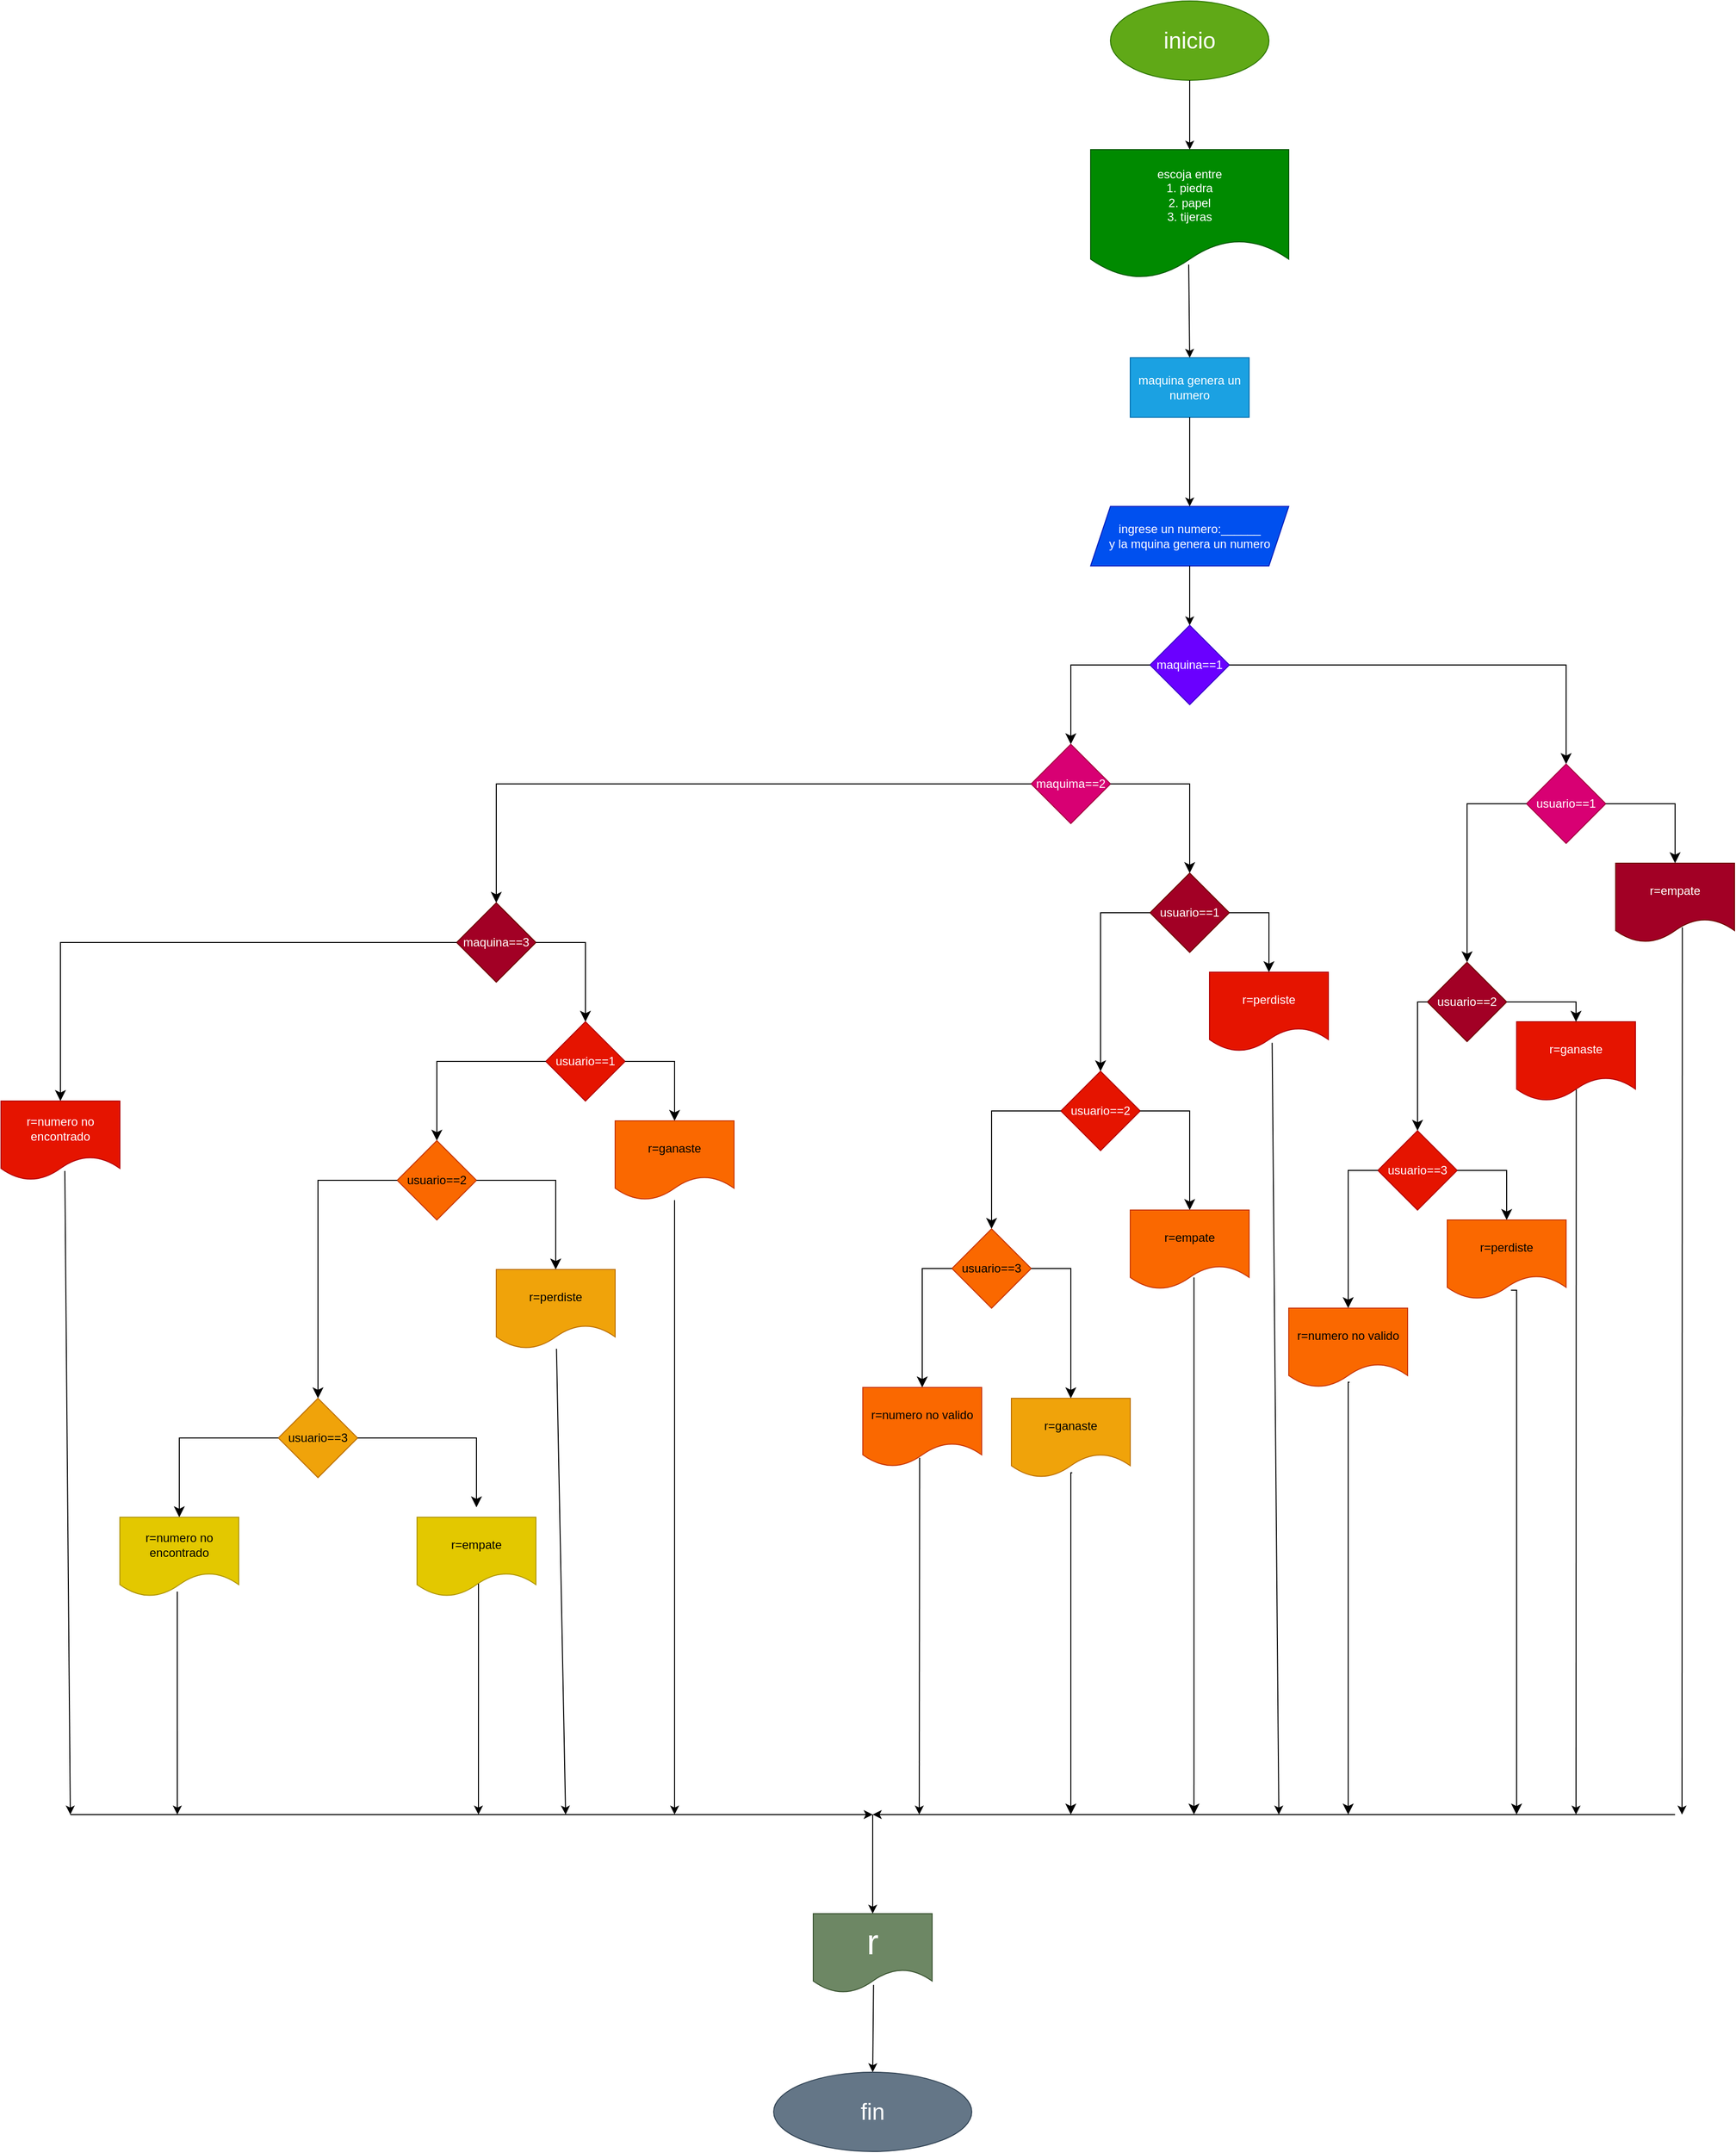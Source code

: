 <mxfile>
    <diagram id="nVG_a4qOeZp5xW5iPCo0" name="Página-1">
        <mxGraphModel dx="2806" dy="2139" grid="1" gridSize="10" guides="1" tooltips="1" connect="1" arrows="1" fold="1" page="1" pageScale="1" pageWidth="827" pageHeight="1169" math="0" shadow="0">
            <root>
                <mxCell id="0"/>
                <mxCell id="1" parent="0"/>
                <mxCell id="2" value="&lt;font style=&quot;font-size: 23px;&quot;&gt;inicio&lt;/font&gt;" style="ellipse;whiteSpace=wrap;html=1;fillColor=#60a917;fontColor=#ffffff;strokeColor=#2D7600;" parent="1" vertex="1">
                    <mxGeometry x="240" y="-70" width="160" height="80" as="geometry"/>
                </mxCell>
                <mxCell id="3" value="" style="edgeStyle=none;orthogonalLoop=1;jettySize=auto;html=1;exitX=0.5;exitY=1;exitDx=0;exitDy=0;entryX=0.5;entryY=0;entryDx=0;entryDy=0;" parent="1" source="2" target="5" edge="1">
                    <mxGeometry width="100" relative="1" as="geometry">
                        <mxPoint x="310" y="330" as="sourcePoint"/>
                        <mxPoint x="320" y="280" as="targetPoint"/>
                        <Array as="points"/>
                    </mxGeometry>
                </mxCell>
                <mxCell id="5" value="escoja entre&lt;br&gt;1. piedra&lt;br&gt;2. papel&lt;br&gt;3. tijeras&lt;br&gt;" style="shape=document;whiteSpace=wrap;html=1;boundedLbl=1;fillColor=#008a00;fontColor=#ffffff;strokeColor=#005700;" parent="1" vertex="1">
                    <mxGeometry x="220" y="80" width="200" height="130" as="geometry"/>
                </mxCell>
                <mxCell id="6" value="ingrese un numero:______&lt;br&gt;y la mquina genera un numero" style="shape=parallelogram;perimeter=parallelogramPerimeter;whiteSpace=wrap;html=1;fixedSize=1;fillColor=#0050ef;fontColor=#ffffff;strokeColor=#001DBC;" parent="1" vertex="1">
                    <mxGeometry x="220" y="440" width="200" height="60" as="geometry"/>
                </mxCell>
                <mxCell id="7" value="" style="edgeStyle=none;orthogonalLoop=1;jettySize=auto;html=1;exitX=0.5;exitY=1;exitDx=0;exitDy=0;entryX=0.5;entryY=0;entryDx=0;entryDy=0;" parent="1" source="6" target="10" edge="1">
                    <mxGeometry width="100" relative="1" as="geometry">
                        <mxPoint x="260" y="650" as="sourcePoint"/>
                        <mxPoint x="320" y="600" as="targetPoint"/>
                        <Array as="points"/>
                    </mxGeometry>
                </mxCell>
                <mxCell id="9" value="" style="edgeStyle=none;orthogonalLoop=1;jettySize=auto;html=1;exitX=0.495;exitY=0.892;exitDx=0;exitDy=0;exitPerimeter=0;entryX=0.5;entryY=0;entryDx=0;entryDy=0;" parent="1" source="5" target="26" edge="1">
                    <mxGeometry width="100" relative="1" as="geometry">
                        <mxPoint x="220" y="600" as="sourcePoint"/>
                        <mxPoint x="319" y="260" as="targetPoint"/>
                        <Array as="points"/>
                    </mxGeometry>
                </mxCell>
                <mxCell id="10" value="maquina==1" style="rhombus;whiteSpace=wrap;html=1;fillColor=#6a00ff;fontColor=#ffffff;strokeColor=#3700CC;" parent="1" vertex="1">
                    <mxGeometry x="280" y="560" width="80" height="80" as="geometry"/>
                </mxCell>
                <mxCell id="13" value="" style="edgeStyle=segmentEdgeStyle;endArrow=classic;html=1;curved=0;rounded=0;endSize=8;startSize=8;sourcePerimeterSpacing=0;targetPerimeterSpacing=0;exitX=1;exitY=0.5;exitDx=0;exitDy=0;entryX=0.5;entryY=0;entryDx=0;entryDy=0;" parent="1" source="10" target="16" edge="1">
                    <mxGeometry width="100" relative="1" as="geometry">
                        <mxPoint x="270" y="710" as="sourcePoint"/>
                        <mxPoint x="440" y="650" as="targetPoint"/>
                        <Array as="points">
                            <mxPoint x="700" y="600"/>
                        </Array>
                    </mxGeometry>
                </mxCell>
                <mxCell id="14" value="" style="edgeStyle=segmentEdgeStyle;endArrow=classic;html=1;curved=0;rounded=0;endSize=8;startSize=8;sourcePerimeterSpacing=0;targetPerimeterSpacing=0;exitX=0;exitY=0.5;exitDx=0;exitDy=0;entryX=0.5;entryY=0;entryDx=0;entryDy=0;" parent="1" source="10" target="50" edge="1">
                    <mxGeometry width="100" relative="1" as="geometry">
                        <mxPoint x="150" y="660" as="sourcePoint"/>
                        <mxPoint x="200" y="680" as="targetPoint"/>
                        <Array as="points">
                            <mxPoint x="200" y="600"/>
                        </Array>
                    </mxGeometry>
                </mxCell>
                <mxCell id="16" value="usuario==1" style="rhombus;whiteSpace=wrap;html=1;fillColor=#d80073;fontColor=#ffffff;strokeColor=#A50040;" parent="1" vertex="1">
                    <mxGeometry x="660" y="700" width="80" height="80" as="geometry"/>
                </mxCell>
                <mxCell id="18" value="" style="edgeStyle=segmentEdgeStyle;endArrow=classic;html=1;curved=0;rounded=0;endSize=8;startSize=8;sourcePerimeterSpacing=0;targetPerimeterSpacing=0;exitX=1;exitY=0.5;exitDx=0;exitDy=0;entryX=0.5;entryY=0;entryDx=0;entryDy=0;" parent="1" source="16" target="20" edge="1">
                    <mxGeometry width="100" relative="1" as="geometry">
                        <mxPoint x="550" y="700" as="sourcePoint"/>
                        <mxPoint x="600" y="800" as="targetPoint"/>
                        <Array as="points">
                            <mxPoint x="810" y="740"/>
                        </Array>
                    </mxGeometry>
                </mxCell>
                <mxCell id="19" value="" style="edgeStyle=segmentEdgeStyle;endArrow=classic;html=1;curved=0;rounded=0;endSize=8;startSize=8;sourcePerimeterSpacing=0;targetPerimeterSpacing=0;exitX=0;exitY=0.5;exitDx=0;exitDy=0;entryX=0.5;entryY=0;entryDx=0;entryDy=0;" parent="1" source="16" target="21" edge="1">
                    <mxGeometry width="100" relative="1" as="geometry">
                        <mxPoint x="340" y="830" as="sourcePoint"/>
                        <mxPoint x="360" y="810" as="targetPoint"/>
                        <Array as="points">
                            <mxPoint x="600" y="740"/>
                            <mxPoint x="600" y="840"/>
                        </Array>
                    </mxGeometry>
                </mxCell>
                <mxCell id="20" value="r=empate" style="shape=document;whiteSpace=wrap;html=1;boundedLbl=1;fillColor=#a20025;fontColor=#ffffff;strokeColor=#6F0000;" parent="1" vertex="1">
                    <mxGeometry x="750" y="800" width="120" height="80" as="geometry"/>
                </mxCell>
                <mxCell id="21" value="usuario==2" style="rhombus;whiteSpace=wrap;html=1;fillColor=#a20025;fontColor=#ffffff;strokeColor=#6F0000;" parent="1" vertex="1">
                    <mxGeometry x="560" y="900" width="80" height="80" as="geometry"/>
                </mxCell>
                <mxCell id="22" value="r=ganaste" style="shape=document;whiteSpace=wrap;html=1;boundedLbl=1;fillColor=#e51400;fontColor=#ffffff;strokeColor=#B20000;" parent="1" vertex="1">
                    <mxGeometry x="650" y="960" width="120" height="80" as="geometry"/>
                </mxCell>
                <mxCell id="23" value="" style="edgeStyle=segmentEdgeStyle;endArrow=classic;html=1;curved=0;rounded=0;endSize=8;startSize=8;sourcePerimeterSpacing=0;targetPerimeterSpacing=0;exitX=1;exitY=0.5;exitDx=0;exitDy=0;entryX=0.5;entryY=0;entryDx=0;entryDy=0;" parent="1" source="21" target="22" edge="1">
                    <mxGeometry width="100" relative="1" as="geometry">
                        <mxPoint x="410" y="880" as="sourcePoint"/>
                        <mxPoint x="530" y="940" as="targetPoint"/>
                        <Array as="points">
                            <mxPoint x="710" y="940"/>
                        </Array>
                    </mxGeometry>
                </mxCell>
                <mxCell id="24" value="" style="edgeStyle=segmentEdgeStyle;endArrow=classic;html=1;curved=0;rounded=0;endSize=8;startSize=8;sourcePerimeterSpacing=0;targetPerimeterSpacing=0;exitX=0;exitY=0.5;exitDx=0;exitDy=0;entryX=0.5;entryY=0;entryDx=0;entryDy=0;" parent="1" source="21" target="29" edge="1">
                    <mxGeometry width="100" relative="1" as="geometry">
                        <mxPoint x="300" y="880" as="sourcePoint"/>
                        <mxPoint x="480" y="960" as="targetPoint"/>
                        <Array as="points">
                            <mxPoint x="550" y="940"/>
                            <mxPoint x="550" y="1070"/>
                        </Array>
                    </mxGeometry>
                </mxCell>
                <mxCell id="26" value="maquina genera un numero" style="whiteSpace=wrap;html=1;fillColor=#1ba1e2;fontColor=#ffffff;strokeColor=#006EAF;" parent="1" vertex="1">
                    <mxGeometry x="260" y="290" width="120" height="60" as="geometry"/>
                </mxCell>
                <mxCell id="27" value="" style="edgeStyle=none;orthogonalLoop=1;jettySize=auto;html=1;exitX=0.5;exitY=1;exitDx=0;exitDy=0;entryX=0.5;entryY=0;entryDx=0;entryDy=0;" parent="1" source="26" target="6" edge="1">
                    <mxGeometry width="100" relative="1" as="geometry">
                        <mxPoint x="320" y="360" as="sourcePoint"/>
                        <mxPoint x="380" y="370" as="targetPoint"/>
                        <Array as="points"/>
                    </mxGeometry>
                </mxCell>
                <mxCell id="29" value="usuario==3" style="rhombus;whiteSpace=wrap;html=1;fillColor=#e51400;fontColor=#ffffff;strokeColor=#B20000;" parent="1" vertex="1">
                    <mxGeometry x="510" y="1070" width="80" height="80" as="geometry"/>
                </mxCell>
                <mxCell id="31" value="" style="edgeStyle=segmentEdgeStyle;endArrow=classic;html=1;curved=0;rounded=0;endSize=8;startSize=8;sourcePerimeterSpacing=0;targetPerimeterSpacing=0;exitX=1;exitY=0.5;exitDx=0;exitDy=0;entryX=0.5;entryY=0;entryDx=0;entryDy=0;" parent="1" source="29" target="32" edge="1">
                    <mxGeometry width="100" relative="1" as="geometry">
                        <mxPoint x="620" y="1030" as="sourcePoint"/>
                        <mxPoint x="640" y="1110" as="targetPoint"/>
                        <Array as="points">
                            <mxPoint x="640" y="1110"/>
                        </Array>
                    </mxGeometry>
                </mxCell>
                <mxCell id="32" value="r=perdiste" style="shape=document;whiteSpace=wrap;html=1;boundedLbl=1;fillColor=#fa6800;fontColor=#000000;strokeColor=#C73500;" parent="1" vertex="1">
                    <mxGeometry x="580" y="1160" width="120" height="80" as="geometry"/>
                </mxCell>
                <mxCell id="34" value="" style="edgeStyle=segmentEdgeStyle;endArrow=classic;html=1;curved=0;rounded=0;endSize=8;startSize=8;sourcePerimeterSpacing=0;targetPerimeterSpacing=0;exitX=0;exitY=0.5;exitDx=0;exitDy=0;entryX=0.5;entryY=0;entryDx=0;entryDy=0;" parent="1" source="29" target="36" edge="1">
                    <mxGeometry width="100" relative="1" as="geometry">
                        <mxPoint x="250" y="1080" as="sourcePoint"/>
                        <mxPoint x="360" y="1140" as="targetPoint"/>
                        <Array as="points">
                            <mxPoint x="480" y="1110"/>
                        </Array>
                    </mxGeometry>
                </mxCell>
                <mxCell id="36" value="r=numero no valido" style="shape=document;whiteSpace=wrap;html=1;boundedLbl=1;fillColor=#fa6800;fontColor=#000000;strokeColor=#C73500;" parent="1" vertex="1">
                    <mxGeometry x="420" y="1249" width="120" height="80" as="geometry"/>
                </mxCell>
                <mxCell id="50" value="maquima==2" style="rhombus;whiteSpace=wrap;html=1;fillColor=#d80073;fontColor=#ffffff;strokeColor=#A50040;" parent="1" vertex="1">
                    <mxGeometry x="160" y="680" width="80" height="80" as="geometry"/>
                </mxCell>
                <mxCell id="52" value="" style="edgeStyle=segmentEdgeStyle;endArrow=classic;html=1;curved=0;rounded=0;endSize=8;startSize=8;sourcePerimeterSpacing=0;targetPerimeterSpacing=0;exitX=1;exitY=0.5;exitDx=0;exitDy=0;entryX=0.5;entryY=0;entryDx=0;entryDy=0;" parent="1" source="50" target="53" edge="1">
                    <mxGeometry width="100" relative="1" as="geometry">
                        <mxPoint x="220" y="770" as="sourcePoint"/>
                        <mxPoint x="320" y="810" as="targetPoint"/>
                        <Array as="points">
                            <mxPoint x="320" y="720"/>
                        </Array>
                    </mxGeometry>
                </mxCell>
                <mxCell id="53" value="usuario==1" style="rhombus;whiteSpace=wrap;html=1;fillColor=#a20025;fontColor=#ffffff;strokeColor=#6F0000;" parent="1" vertex="1">
                    <mxGeometry x="280" y="810" width="80" height="80" as="geometry"/>
                </mxCell>
                <mxCell id="54" value="" style="edgeStyle=segmentEdgeStyle;endArrow=classic;html=1;curved=0;rounded=0;endSize=8;startSize=8;sourcePerimeterSpacing=0;targetPerimeterSpacing=0;exitX=1;exitY=0.5;exitDx=0;exitDy=0;entryX=0.5;entryY=0;entryDx=0;entryDy=0;" parent="1" source="53" target="55" edge="1">
                    <mxGeometry width="100" relative="1" as="geometry">
                        <mxPoint x="330" y="910" as="sourcePoint"/>
                        <mxPoint x="410" y="870" as="targetPoint"/>
                        <Array as="points">
                            <mxPoint x="400" y="850"/>
                        </Array>
                    </mxGeometry>
                </mxCell>
                <mxCell id="55" value="r=perdiste" style="shape=document;whiteSpace=wrap;html=1;boundedLbl=1;fillColor=#e51400;fontColor=#ffffff;strokeColor=#B20000;" parent="1" vertex="1">
                    <mxGeometry x="340" y="910" width="120" height="80" as="geometry"/>
                </mxCell>
                <mxCell id="56" value="" style="edgeStyle=segmentEdgeStyle;endArrow=classic;html=1;curved=0;rounded=0;endSize=8;startSize=8;sourcePerimeterSpacing=0;targetPerimeterSpacing=0;exitX=0;exitY=0.5;exitDx=0;exitDy=0;entryX=0.5;entryY=0;entryDx=0;entryDy=0;" parent="1" source="53" target="57" edge="1">
                    <mxGeometry width="100" relative="1" as="geometry">
                        <mxPoint x="130" y="960" as="sourcePoint"/>
                        <mxPoint x="230" y="940" as="targetPoint"/>
                        <Array as="points">
                            <mxPoint x="230" y="850"/>
                        </Array>
                    </mxGeometry>
                </mxCell>
                <mxCell id="57" value="usuario==2" style="rhombus;whiteSpace=wrap;html=1;fillColor=#e51400;fontColor=#ffffff;strokeColor=#B20000;" parent="1" vertex="1">
                    <mxGeometry x="190" y="1010" width="80" height="80" as="geometry"/>
                </mxCell>
                <mxCell id="58" value="" style="edgeStyle=segmentEdgeStyle;endArrow=classic;html=1;curved=0;rounded=0;endSize=8;startSize=8;sourcePerimeterSpacing=0;targetPerimeterSpacing=0;entryX=0.5;entryY=0;entryDx=0;entryDy=0;" parent="1" source="57" target="59" edge="1">
                    <mxGeometry width="100" relative="1" as="geometry">
                        <mxPoint x="270" y="1220" as="sourcePoint"/>
                        <mxPoint x="320" y="1140" as="targetPoint"/>
                        <Array as="points">
                            <mxPoint x="320" y="1050"/>
                        </Array>
                    </mxGeometry>
                </mxCell>
                <mxCell id="59" value="r=empate" style="shape=document;whiteSpace=wrap;html=1;boundedLbl=1;fillColor=#fa6800;fontColor=#000000;strokeColor=#C73500;" parent="1" vertex="1">
                    <mxGeometry x="260" y="1150" width="120" height="80" as="geometry"/>
                </mxCell>
                <mxCell id="60" value="" style="edgeStyle=segmentEdgeStyle;endArrow=classic;html=1;curved=0;rounded=0;endSize=8;startSize=8;sourcePerimeterSpacing=0;targetPerimeterSpacing=0;entryX=0.5;entryY=0;entryDx=0;entryDy=0;" parent="1" source="57" target="61" edge="1">
                    <mxGeometry width="100" relative="1" as="geometry">
                        <mxPoint x="-10" y="1140" as="sourcePoint"/>
                        <mxPoint x="120" y="1170" as="targetPoint"/>
                        <Array as="points">
                            <mxPoint x="120" y="1050"/>
                        </Array>
                    </mxGeometry>
                </mxCell>
                <mxCell id="61" value="usuario==3" style="rhombus;whiteSpace=wrap;html=1;fillColor=#fa6800;fontColor=#000000;strokeColor=#C73500;" parent="1" vertex="1">
                    <mxGeometry x="80" y="1169" width="80" height="80" as="geometry"/>
                </mxCell>
                <mxCell id="62" value="" style="edgeStyle=segmentEdgeStyle;endArrow=classic;html=1;curved=0;rounded=0;endSize=8;startSize=8;sourcePerimeterSpacing=0;targetPerimeterSpacing=0;exitX=1;exitY=0.5;exitDx=0;exitDy=0;entryX=0.5;entryY=0;entryDx=0;entryDy=0;" parent="1" source="61" target="63" edge="1">
                    <mxGeometry width="100" relative="1" as="geometry">
                        <mxPoint x="300" y="1400" as="sourcePoint"/>
                        <mxPoint x="200" y="1340" as="targetPoint"/>
                        <Array as="points">
                            <mxPoint x="200" y="1209"/>
                        </Array>
                    </mxGeometry>
                </mxCell>
                <mxCell id="63" value="r=ganaste" style="shape=document;whiteSpace=wrap;html=1;boundedLbl=1;fillColor=#f0a30a;fontColor=#000000;strokeColor=#BD7000;" parent="1" vertex="1">
                    <mxGeometry x="140" y="1340" width="120" height="80" as="geometry"/>
                </mxCell>
                <mxCell id="65" value="" style="edgeStyle=segmentEdgeStyle;endArrow=classic;html=1;curved=0;rounded=0;endSize=8;startSize=8;sourcePerimeterSpacing=0;targetPerimeterSpacing=0;exitX=0;exitY=0.5;exitDx=0;exitDy=0;entryX=0.5;entryY=0;entryDx=0;entryDy=0;" parent="1" source="61" target="66" edge="1">
                    <mxGeometry width="100" relative="1" as="geometry">
                        <mxPoint x="-50" y="1280" as="sourcePoint"/>
                        <mxPoint x="50" y="1320" as="targetPoint"/>
                        <Array as="points">
                            <mxPoint x="50" y="1209"/>
                            <mxPoint x="50" y="1329"/>
                        </Array>
                    </mxGeometry>
                </mxCell>
                <mxCell id="66" value="r=numero no valido" style="shape=document;whiteSpace=wrap;html=1;boundedLbl=1;fillColor=#fa6800;fontColor=#000000;strokeColor=#C73500;" parent="1" vertex="1">
                    <mxGeometry x="-10" y="1329" width="120" height="80" as="geometry"/>
                </mxCell>
                <mxCell id="67" value="" style="edgeStyle=segmentEdgeStyle;endArrow=classic;html=1;curved=0;rounded=0;endSize=8;startSize=8;sourcePerimeterSpacing=0;targetPerimeterSpacing=0;exitX=0;exitY=0.5;exitDx=0;exitDy=0;entryX=0.5;entryY=0;entryDx=0;entryDy=0;" edge="1" parent="1" source="50" target="68">
                    <mxGeometry width="100" relative="1" as="geometry">
                        <mxPoint x="-120" y="740" as="sourcePoint"/>
                        <mxPoint x="50" y="810" as="targetPoint"/>
                        <Array as="points">
                            <mxPoint x="-380" y="720"/>
                        </Array>
                    </mxGeometry>
                </mxCell>
                <mxCell id="68" value="maquina==3" style="rhombus;whiteSpace=wrap;html=1;fillColor=#a20025;fontColor=#ffffff;strokeColor=#6F0000;" vertex="1" parent="1">
                    <mxGeometry x="-420" y="840" width="80" height="80" as="geometry"/>
                </mxCell>
                <mxCell id="69" value="" style="edgeStyle=segmentEdgeStyle;endArrow=classic;html=1;curved=0;rounded=0;endSize=8;startSize=8;sourcePerimeterSpacing=0;targetPerimeterSpacing=0;exitX=1;exitY=0.5;exitDx=0;exitDy=0;entryX=0.5;entryY=0;entryDx=0;entryDy=0;" edge="1" parent="1" source="68" target="70">
                    <mxGeometry width="100" relative="1" as="geometry">
                        <mxPoint x="-310" y="960" as="sourcePoint"/>
                        <mxPoint x="-80" y="1060" as="targetPoint"/>
                        <Array as="points">
                            <mxPoint x="-290" y="880"/>
                        </Array>
                    </mxGeometry>
                </mxCell>
                <mxCell id="70" value="usuario==1" style="rhombus;whiteSpace=wrap;html=1;fillColor=#e51400;fontColor=#ffffff;strokeColor=#B20000;" vertex="1" parent="1">
                    <mxGeometry x="-330" y="960" width="80" height="80" as="geometry"/>
                </mxCell>
                <mxCell id="71" value="" style="edgeStyle=segmentEdgeStyle;endArrow=classic;html=1;curved=0;rounded=0;endSize=8;startSize=8;sourcePerimeterSpacing=0;targetPerimeterSpacing=0;exitX=1;exitY=0.5;exitDx=0;exitDy=0;entryX=0.5;entryY=0;entryDx=0;entryDy=0;" edge="1" parent="1" source="70" target="72">
                    <mxGeometry width="100" relative="1" as="geometry">
                        <mxPoint x="-350" y="1130" as="sourcePoint"/>
                        <mxPoint x="-200" y="1120" as="targetPoint"/>
                        <Array as="points">
                            <mxPoint x="-200" y="1000"/>
                        </Array>
                    </mxGeometry>
                </mxCell>
                <mxCell id="72" value="r=ganaste" style="shape=document;whiteSpace=wrap;html=1;boundedLbl=1;fillColor=#fa6800;fontColor=#000000;strokeColor=#C73500;" vertex="1" parent="1">
                    <mxGeometry x="-260" y="1060" width="120" height="80" as="geometry"/>
                </mxCell>
                <mxCell id="75" value="" style="edgeStyle=segmentEdgeStyle;endArrow=classic;html=1;curved=0;rounded=0;endSize=8;startSize=8;sourcePerimeterSpacing=0;targetPerimeterSpacing=0;exitX=0;exitY=0.5;exitDx=0;exitDy=0;entryX=0.5;entryY=0;entryDx=0;entryDy=0;" edge="1" parent="1" source="70" target="76">
                    <mxGeometry width="100" relative="1" as="geometry">
                        <mxPoint x="-480" y="1080" as="sourcePoint"/>
                        <mxPoint x="-440" y="1070" as="targetPoint"/>
                        <Array as="points">
                            <mxPoint x="-440" y="1000"/>
                        </Array>
                    </mxGeometry>
                </mxCell>
                <mxCell id="76" value="usuario==2" style="rhombus;whiteSpace=wrap;html=1;fillColor=#fa6800;fontColor=#000000;strokeColor=#C73500;" vertex="1" parent="1">
                    <mxGeometry x="-480" y="1080" width="80" height="80" as="geometry"/>
                </mxCell>
                <mxCell id="77" value="" style="edgeStyle=segmentEdgeStyle;endArrow=classic;html=1;curved=0;rounded=0;endSize=8;startSize=8;sourcePerimeterSpacing=0;targetPerimeterSpacing=0;exitX=1;exitY=0.5;exitDx=0;exitDy=0;entryX=0.5;entryY=0;entryDx=0;entryDy=0;" edge="1" parent="1" source="76" target="78">
                    <mxGeometry width="100" relative="1" as="geometry">
                        <mxPoint x="-440" y="1200" as="sourcePoint"/>
                        <mxPoint x="-320" y="1210" as="targetPoint"/>
                        <Array as="points">
                            <mxPoint x="-320" y="1120"/>
                        </Array>
                    </mxGeometry>
                </mxCell>
                <mxCell id="78" value="r=perdiste" style="shape=document;whiteSpace=wrap;html=1;boundedLbl=1;fillColor=#f0a30a;fontColor=#000000;strokeColor=#BD7000;" vertex="1" parent="1">
                    <mxGeometry x="-380" y="1210" width="120" height="80" as="geometry"/>
                </mxCell>
                <mxCell id="79" value="" style="edgeStyle=segmentEdgeStyle;endArrow=classic;html=1;curved=0;rounded=0;endSize=8;startSize=8;sourcePerimeterSpacing=0;targetPerimeterSpacing=0;exitX=0;exitY=0.5;exitDx=0;exitDy=0;entryX=0.5;entryY=0;entryDx=0;entryDy=0;" edge="1" parent="1" source="76" target="81">
                    <mxGeometry width="100" relative="1" as="geometry">
                        <mxPoint x="-710" y="1260" as="sourcePoint"/>
                        <mxPoint x="-560" y="1240" as="targetPoint"/>
                        <Array as="points">
                            <mxPoint x="-560" y="1120"/>
                        </Array>
                    </mxGeometry>
                </mxCell>
                <mxCell id="81" value="usuario==3" style="rhombus;whiteSpace=wrap;html=1;fillColor=#f0a30a;fontColor=#000000;strokeColor=#BD7000;" vertex="1" parent="1">
                    <mxGeometry x="-600" y="1340" width="80" height="80" as="geometry"/>
                </mxCell>
                <mxCell id="82" value="" style="edgeStyle=segmentEdgeStyle;endArrow=classic;html=1;curved=0;rounded=0;endSize=8;startSize=8;sourcePerimeterSpacing=0;targetPerimeterSpacing=0;exitX=1;exitY=0.5;exitDx=0;exitDy=0;" edge="1" parent="1" source="81">
                    <mxGeometry width="100" relative="1" as="geometry">
                        <mxPoint x="-430" y="1360" as="sourcePoint"/>
                        <mxPoint x="-400" y="1450" as="targetPoint"/>
                        <Array as="points">
                            <mxPoint x="-400" y="1380"/>
                        </Array>
                    </mxGeometry>
                </mxCell>
                <mxCell id="83" value="r=empate" style="shape=document;whiteSpace=wrap;html=1;boundedLbl=1;fillColor=#e3c800;fontColor=#000000;strokeColor=#B09500;" vertex="1" parent="1">
                    <mxGeometry x="-460" y="1460" width="120" height="80" as="geometry"/>
                </mxCell>
                <mxCell id="84" value="" style="edgeStyle=segmentEdgeStyle;endArrow=classic;html=1;curved=0;rounded=0;endSize=8;startSize=8;sourcePerimeterSpacing=0;targetPerimeterSpacing=0;exitX=0;exitY=0.5;exitDx=0;exitDy=0;entryX=0.5;entryY=0;entryDx=0;entryDy=0;" edge="1" parent="1" source="81" target="85">
                    <mxGeometry width="100" relative="1" as="geometry">
                        <mxPoint x="-750" y="1450" as="sourcePoint"/>
                        <mxPoint x="-700" y="1480" as="targetPoint"/>
                        <Array as="points">
                            <mxPoint x="-700" y="1380"/>
                        </Array>
                    </mxGeometry>
                </mxCell>
                <mxCell id="85" value="r=numero no encontrado" style="shape=document;whiteSpace=wrap;html=1;boundedLbl=1;fillColor=#e3c800;fontColor=#000000;strokeColor=#B09500;" vertex="1" parent="1">
                    <mxGeometry x="-760" y="1460" width="120" height="80" as="geometry"/>
                </mxCell>
                <mxCell id="86" value="" style="edgeStyle=segmentEdgeStyle;endArrow=classic;html=1;curved=0;rounded=0;endSize=8;startSize=8;sourcePerimeterSpacing=0;targetPerimeterSpacing=0;exitX=0;exitY=0.5;exitDx=0;exitDy=0;entryX=0.5;entryY=0;entryDx=0;entryDy=0;" edge="1" parent="1" source="68" target="87">
                    <mxGeometry width="100" relative="1" as="geometry">
                        <mxPoint x="-670" y="870" as="sourcePoint"/>
                        <mxPoint x="-720" y="1020" as="targetPoint"/>
                        <Array as="points">
                            <mxPoint x="-820" y="880"/>
                        </Array>
                    </mxGeometry>
                </mxCell>
                <mxCell id="87" value="r=numero no encontrado" style="shape=document;whiteSpace=wrap;html=1;boundedLbl=1;fillColor=#e51400;fontColor=#ffffff;strokeColor=#B20000;" vertex="1" parent="1">
                    <mxGeometry x="-880" y="1040" width="120" height="80" as="geometry"/>
                </mxCell>
                <mxCell id="89" value="" style="edgeStyle=segmentEdgeStyle;endArrow=classic;html=1;curved=0;rounded=0;endSize=8;startSize=8;sourcePerimeterSpacing=0;targetPerimeterSpacing=0;exitX=0.512;exitY=0.939;exitDx=0;exitDy=0;exitPerimeter=0;" edge="1" parent="1" source="63">
                    <mxGeometry width="100" relative="1" as="geometry">
                        <mxPoint x="200" y="1510" as="sourcePoint"/>
                        <mxPoint x="200" y="1760" as="targetPoint"/>
                        <Array as="points">
                            <mxPoint x="200" y="1415"/>
                        </Array>
                    </mxGeometry>
                </mxCell>
                <mxCell id="90" value="" style="edgeStyle=segmentEdgeStyle;endArrow=classic;html=1;curved=0;rounded=0;endSize=8;startSize=8;sourcePerimeterSpacing=0;targetPerimeterSpacing=0;exitX=0.512;exitY=0.934;exitDx=0;exitDy=0;exitPerimeter=0;" edge="1" parent="1" source="36">
                    <mxGeometry width="100" relative="1" as="geometry">
                        <mxPoint x="400" y="1490" as="sourcePoint"/>
                        <mxPoint x="480" y="1760" as="targetPoint"/>
                        <Array as="points">
                            <mxPoint x="480" y="1324"/>
                        </Array>
                    </mxGeometry>
                </mxCell>
                <mxCell id="92" value="" style="edgeStyle=segmentEdgeStyle;endArrow=classic;html=1;curved=0;rounded=0;endSize=8;startSize=8;sourcePerimeterSpacing=0;targetPerimeterSpacing=0;exitX=0.536;exitY=0.85;exitDx=0;exitDy=0;exitPerimeter=0;" edge="1" parent="1" source="59">
                    <mxGeometry width="100" relative="1" as="geometry">
                        <mxPoint x="270" y="1240" as="sourcePoint"/>
                        <mxPoint x="324" y="1760" as="targetPoint"/>
                        <Array as="points">
                            <mxPoint x="324" y="1760"/>
                        </Array>
                    </mxGeometry>
                </mxCell>
                <mxCell id="93" value="" style="edgeStyle=segmentEdgeStyle;endArrow=classic;html=1;curved=0;rounded=0;endSize=8;startSize=8;sourcePerimeterSpacing=0;targetPerimeterSpacing=0;exitX=0.536;exitY=0.886;exitDx=0;exitDy=0;exitPerimeter=0;" edge="1" parent="1" source="32">
                    <mxGeometry width="100" relative="1" as="geometry">
                        <mxPoint x="600" y="1470" as="sourcePoint"/>
                        <mxPoint x="650" y="1760" as="targetPoint"/>
                        <Array as="points">
                            <mxPoint x="650" y="1231"/>
                        </Array>
                    </mxGeometry>
                </mxCell>
                <mxCell id="94" value="" style="edgeStyle=none;orthogonalLoop=1;jettySize=auto;html=1;exitX=0.502;exitY=0.853;exitDx=0;exitDy=0;exitPerimeter=0;" edge="1" parent="1" source="22">
                    <mxGeometry width="100" relative="1" as="geometry">
                        <mxPoint x="720" y="1300" as="sourcePoint"/>
                        <mxPoint x="710" y="1760" as="targetPoint"/>
                        <Array as="points"/>
                    </mxGeometry>
                </mxCell>
                <mxCell id="95" value="" style="edgeStyle=none;orthogonalLoop=1;jettySize=auto;html=1;exitX=0.561;exitY=0.809;exitDx=0;exitDy=0;exitPerimeter=0;" edge="1" parent="1" source="20">
                    <mxGeometry width="100" relative="1" as="geometry">
                        <mxPoint x="820" y="1180" as="sourcePoint"/>
                        <mxPoint x="817" y="1760" as="targetPoint"/>
                        <Array as="points"/>
                    </mxGeometry>
                </mxCell>
                <mxCell id="96" value="" style="edgeStyle=none;orthogonalLoop=1;jettySize=auto;html=1;exitX=0.527;exitY=0.89;exitDx=0;exitDy=0;exitPerimeter=0;" edge="1" parent="1" source="55">
                    <mxGeometry width="100" relative="1" as="geometry">
                        <mxPoint x="350" y="1370" as="sourcePoint"/>
                        <mxPoint x="410" y="1760" as="targetPoint"/>
                        <Array as="points"/>
                    </mxGeometry>
                </mxCell>
                <mxCell id="97" value="" style="edgeStyle=none;orthogonalLoop=1;jettySize=auto;html=1;exitX=0.537;exitY=0.882;exitDx=0;exitDy=0;exitPerimeter=0;" edge="1" parent="1" source="87">
                    <mxGeometry width="100" relative="1" as="geometry">
                        <mxPoint x="-840" y="1210" as="sourcePoint"/>
                        <mxPoint x="-810" y="1760" as="targetPoint"/>
                        <Array as="points"/>
                    </mxGeometry>
                </mxCell>
                <mxCell id="98" value="" style="edgeStyle=none;orthogonalLoop=1;jettySize=auto;html=1;exitX=0.483;exitY=0.938;exitDx=0;exitDy=0;exitPerimeter=0;" edge="1" parent="1" source="85">
                    <mxGeometry width="100" relative="1" as="geometry">
                        <mxPoint x="-650" y="1610" as="sourcePoint"/>
                        <mxPoint x="-702" y="1760" as="targetPoint"/>
                        <Array as="points"/>
                    </mxGeometry>
                </mxCell>
                <mxCell id="99" value="" style="edgeStyle=none;orthogonalLoop=1;jettySize=auto;html=1;exitX=0.517;exitY=0.838;exitDx=0;exitDy=0;exitPerimeter=0;" edge="1" parent="1" source="83">
                    <mxGeometry width="100" relative="1" as="geometry">
                        <mxPoint x="-520" y="1640" as="sourcePoint"/>
                        <mxPoint x="-398" y="1760" as="targetPoint"/>
                        <Array as="points"/>
                    </mxGeometry>
                </mxCell>
                <mxCell id="100" value="" style="edgeStyle=none;orthogonalLoop=1;jettySize=auto;html=1;" edge="1" parent="1" source="78">
                    <mxGeometry width="100" relative="1" as="geometry">
                        <mxPoint x="-250" y="1550" as="sourcePoint"/>
                        <mxPoint x="-310" y="1760" as="targetPoint"/>
                        <Array as="points"/>
                    </mxGeometry>
                </mxCell>
                <mxCell id="101" value="" style="edgeStyle=none;orthogonalLoop=1;jettySize=auto;html=1;" edge="1" parent="1" source="72">
                    <mxGeometry width="100" relative="1" as="geometry">
                        <mxPoint x="-230" y="1700" as="sourcePoint"/>
                        <mxPoint x="-200" y="1760" as="targetPoint"/>
                        <Array as="points"/>
                    </mxGeometry>
                </mxCell>
                <mxCell id="102" value="" style="edgeStyle=none;orthogonalLoop=1;jettySize=auto;html=1;exitX=0.478;exitY=0.888;exitDx=0;exitDy=0;exitPerimeter=0;" edge="1" parent="1" source="66">
                    <mxGeometry width="100" relative="1" as="geometry">
                        <mxPoint x="10" y="1680" as="sourcePoint"/>
                        <mxPoint x="47" y="1760" as="targetPoint"/>
                        <Array as="points"/>
                    </mxGeometry>
                </mxCell>
                <mxCell id="103" value="" style="edgeStyle=none;orthogonalLoop=1;jettySize=auto;html=1;" edge="1" parent="1">
                    <mxGeometry width="100" relative="1" as="geometry">
                        <mxPoint x="810" y="1760" as="sourcePoint"/>
                        <mxPoint y="1760" as="targetPoint"/>
                        <Array as="points"/>
                    </mxGeometry>
                </mxCell>
                <mxCell id="104" value="" style="edgeStyle=none;orthogonalLoop=1;jettySize=auto;html=1;" edge="1" parent="1">
                    <mxGeometry width="100" relative="1" as="geometry">
                        <mxPoint x="-810" y="1760" as="sourcePoint"/>
                        <mxPoint y="1760" as="targetPoint"/>
                        <Array as="points"/>
                    </mxGeometry>
                </mxCell>
                <mxCell id="105" value="" style="edgeStyle=none;orthogonalLoop=1;jettySize=auto;html=1;entryX=0.5;entryY=0;entryDx=0;entryDy=0;" edge="1" parent="1" target="107">
                    <mxGeometry width="100" relative="1" as="geometry">
                        <mxPoint y="1760" as="sourcePoint"/>
                        <mxPoint y="1850" as="targetPoint"/>
                        <Array as="points"/>
                    </mxGeometry>
                </mxCell>
                <mxCell id="107" value="&lt;font style=&quot;font-size: 36px;&quot;&gt;r&lt;/font&gt;" style="shape=document;whiteSpace=wrap;html=1;boundedLbl=1;fillColor=#6d8764;fontColor=#ffffff;strokeColor=#3A5431;" vertex="1" parent="1">
                    <mxGeometry x="-60" y="1860" width="120" height="80" as="geometry"/>
                </mxCell>
                <mxCell id="108" value="" style="edgeStyle=none;orthogonalLoop=1;jettySize=auto;html=1;fontSize=23;exitX=0.507;exitY=0.898;exitDx=0;exitDy=0;exitPerimeter=0;entryX=0.5;entryY=0;entryDx=0;entryDy=0;" edge="1" parent="1" source="107" target="109">
                    <mxGeometry width="100" relative="1" as="geometry">
                        <mxPoint x="70" y="2040" as="sourcePoint"/>
                        <mxPoint x="-2" y="2000" as="targetPoint"/>
                        <Array as="points"/>
                    </mxGeometry>
                </mxCell>
                <mxCell id="109" value="fin" style="ellipse;whiteSpace=wrap;html=1;fontSize=23;fillColor=#647687;fontColor=#ffffff;strokeColor=#314354;" vertex="1" parent="1">
                    <mxGeometry x="-100" y="2020" width="200" height="80" as="geometry"/>
                </mxCell>
            </root>
        </mxGraphModel>
    </diagram>
</mxfile>